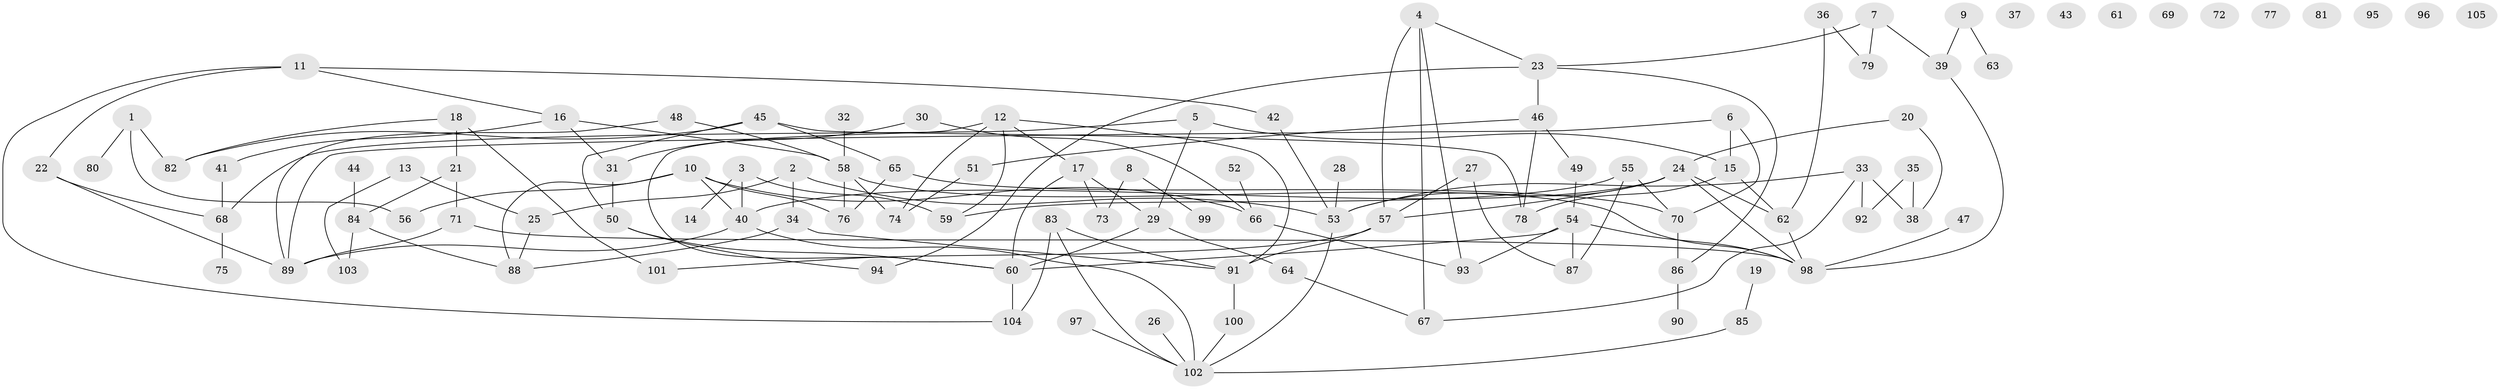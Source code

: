 // coarse degree distribution, {4: 0.15492957746478872, 3: 0.1267605633802817, 6: 0.1267605633802817, 5: 0.08450704225352113, 1: 0.15492957746478872, 2: 0.16901408450704225, 0: 0.14084507042253522, 8: 0.04225352112676056}
// Generated by graph-tools (version 1.1) at 2025/23/03/03/25 07:23:27]
// undirected, 105 vertices, 143 edges
graph export_dot {
graph [start="1"]
  node [color=gray90,style=filled];
  1;
  2;
  3;
  4;
  5;
  6;
  7;
  8;
  9;
  10;
  11;
  12;
  13;
  14;
  15;
  16;
  17;
  18;
  19;
  20;
  21;
  22;
  23;
  24;
  25;
  26;
  27;
  28;
  29;
  30;
  31;
  32;
  33;
  34;
  35;
  36;
  37;
  38;
  39;
  40;
  41;
  42;
  43;
  44;
  45;
  46;
  47;
  48;
  49;
  50;
  51;
  52;
  53;
  54;
  55;
  56;
  57;
  58;
  59;
  60;
  61;
  62;
  63;
  64;
  65;
  66;
  67;
  68;
  69;
  70;
  71;
  72;
  73;
  74;
  75;
  76;
  77;
  78;
  79;
  80;
  81;
  82;
  83;
  84;
  85;
  86;
  87;
  88;
  89;
  90;
  91;
  92;
  93;
  94;
  95;
  96;
  97;
  98;
  99;
  100;
  101;
  102;
  103;
  104;
  105;
  1 -- 56;
  1 -- 80;
  1 -- 82;
  2 -- 25;
  2 -- 34;
  2 -- 53;
  3 -- 14;
  3 -- 40;
  3 -- 59;
  4 -- 23;
  4 -- 57;
  4 -- 67;
  4 -- 93;
  5 -- 15;
  5 -- 29;
  5 -- 68;
  6 -- 15;
  6 -- 70;
  6 -- 89;
  7 -- 23;
  7 -- 39;
  7 -- 79;
  8 -- 73;
  8 -- 99;
  9 -- 39;
  9 -- 63;
  10 -- 40;
  10 -- 56;
  10 -- 66;
  10 -- 76;
  10 -- 88;
  11 -- 16;
  11 -- 22;
  11 -- 42;
  11 -- 104;
  12 -- 17;
  12 -- 59;
  12 -- 60;
  12 -- 74;
  12 -- 91;
  13 -- 25;
  13 -- 103;
  15 -- 62;
  15 -- 78;
  16 -- 31;
  16 -- 41;
  16 -- 58;
  17 -- 29;
  17 -- 60;
  17 -- 73;
  18 -- 21;
  18 -- 82;
  18 -- 101;
  19 -- 85;
  20 -- 24;
  20 -- 38;
  21 -- 71;
  21 -- 84;
  22 -- 68;
  22 -- 89;
  23 -- 46;
  23 -- 86;
  23 -- 94;
  24 -- 40;
  24 -- 53;
  24 -- 57;
  24 -- 62;
  24 -- 98;
  25 -- 88;
  26 -- 102;
  27 -- 57;
  27 -- 87;
  28 -- 53;
  29 -- 60;
  29 -- 64;
  30 -- 31;
  30 -- 66;
  31 -- 50;
  32 -- 58;
  33 -- 38;
  33 -- 53;
  33 -- 67;
  33 -- 92;
  34 -- 88;
  34 -- 91;
  35 -- 38;
  35 -- 92;
  36 -- 62;
  36 -- 79;
  39 -- 98;
  40 -- 89;
  40 -- 102;
  41 -- 68;
  42 -- 53;
  44 -- 84;
  45 -- 50;
  45 -- 65;
  45 -- 78;
  45 -- 82;
  46 -- 49;
  46 -- 51;
  46 -- 78;
  47 -- 98;
  48 -- 58;
  48 -- 89;
  49 -- 54;
  50 -- 60;
  50 -- 94;
  51 -- 74;
  52 -- 66;
  53 -- 102;
  54 -- 60;
  54 -- 87;
  54 -- 93;
  54 -- 98;
  55 -- 59;
  55 -- 70;
  55 -- 87;
  57 -- 91;
  57 -- 101;
  58 -- 74;
  58 -- 76;
  58 -- 98;
  60 -- 104;
  62 -- 98;
  64 -- 67;
  65 -- 70;
  65 -- 76;
  66 -- 93;
  68 -- 75;
  70 -- 86;
  71 -- 89;
  71 -- 98;
  83 -- 91;
  83 -- 102;
  83 -- 104;
  84 -- 88;
  84 -- 103;
  85 -- 102;
  86 -- 90;
  91 -- 100;
  97 -- 102;
  100 -- 102;
}
